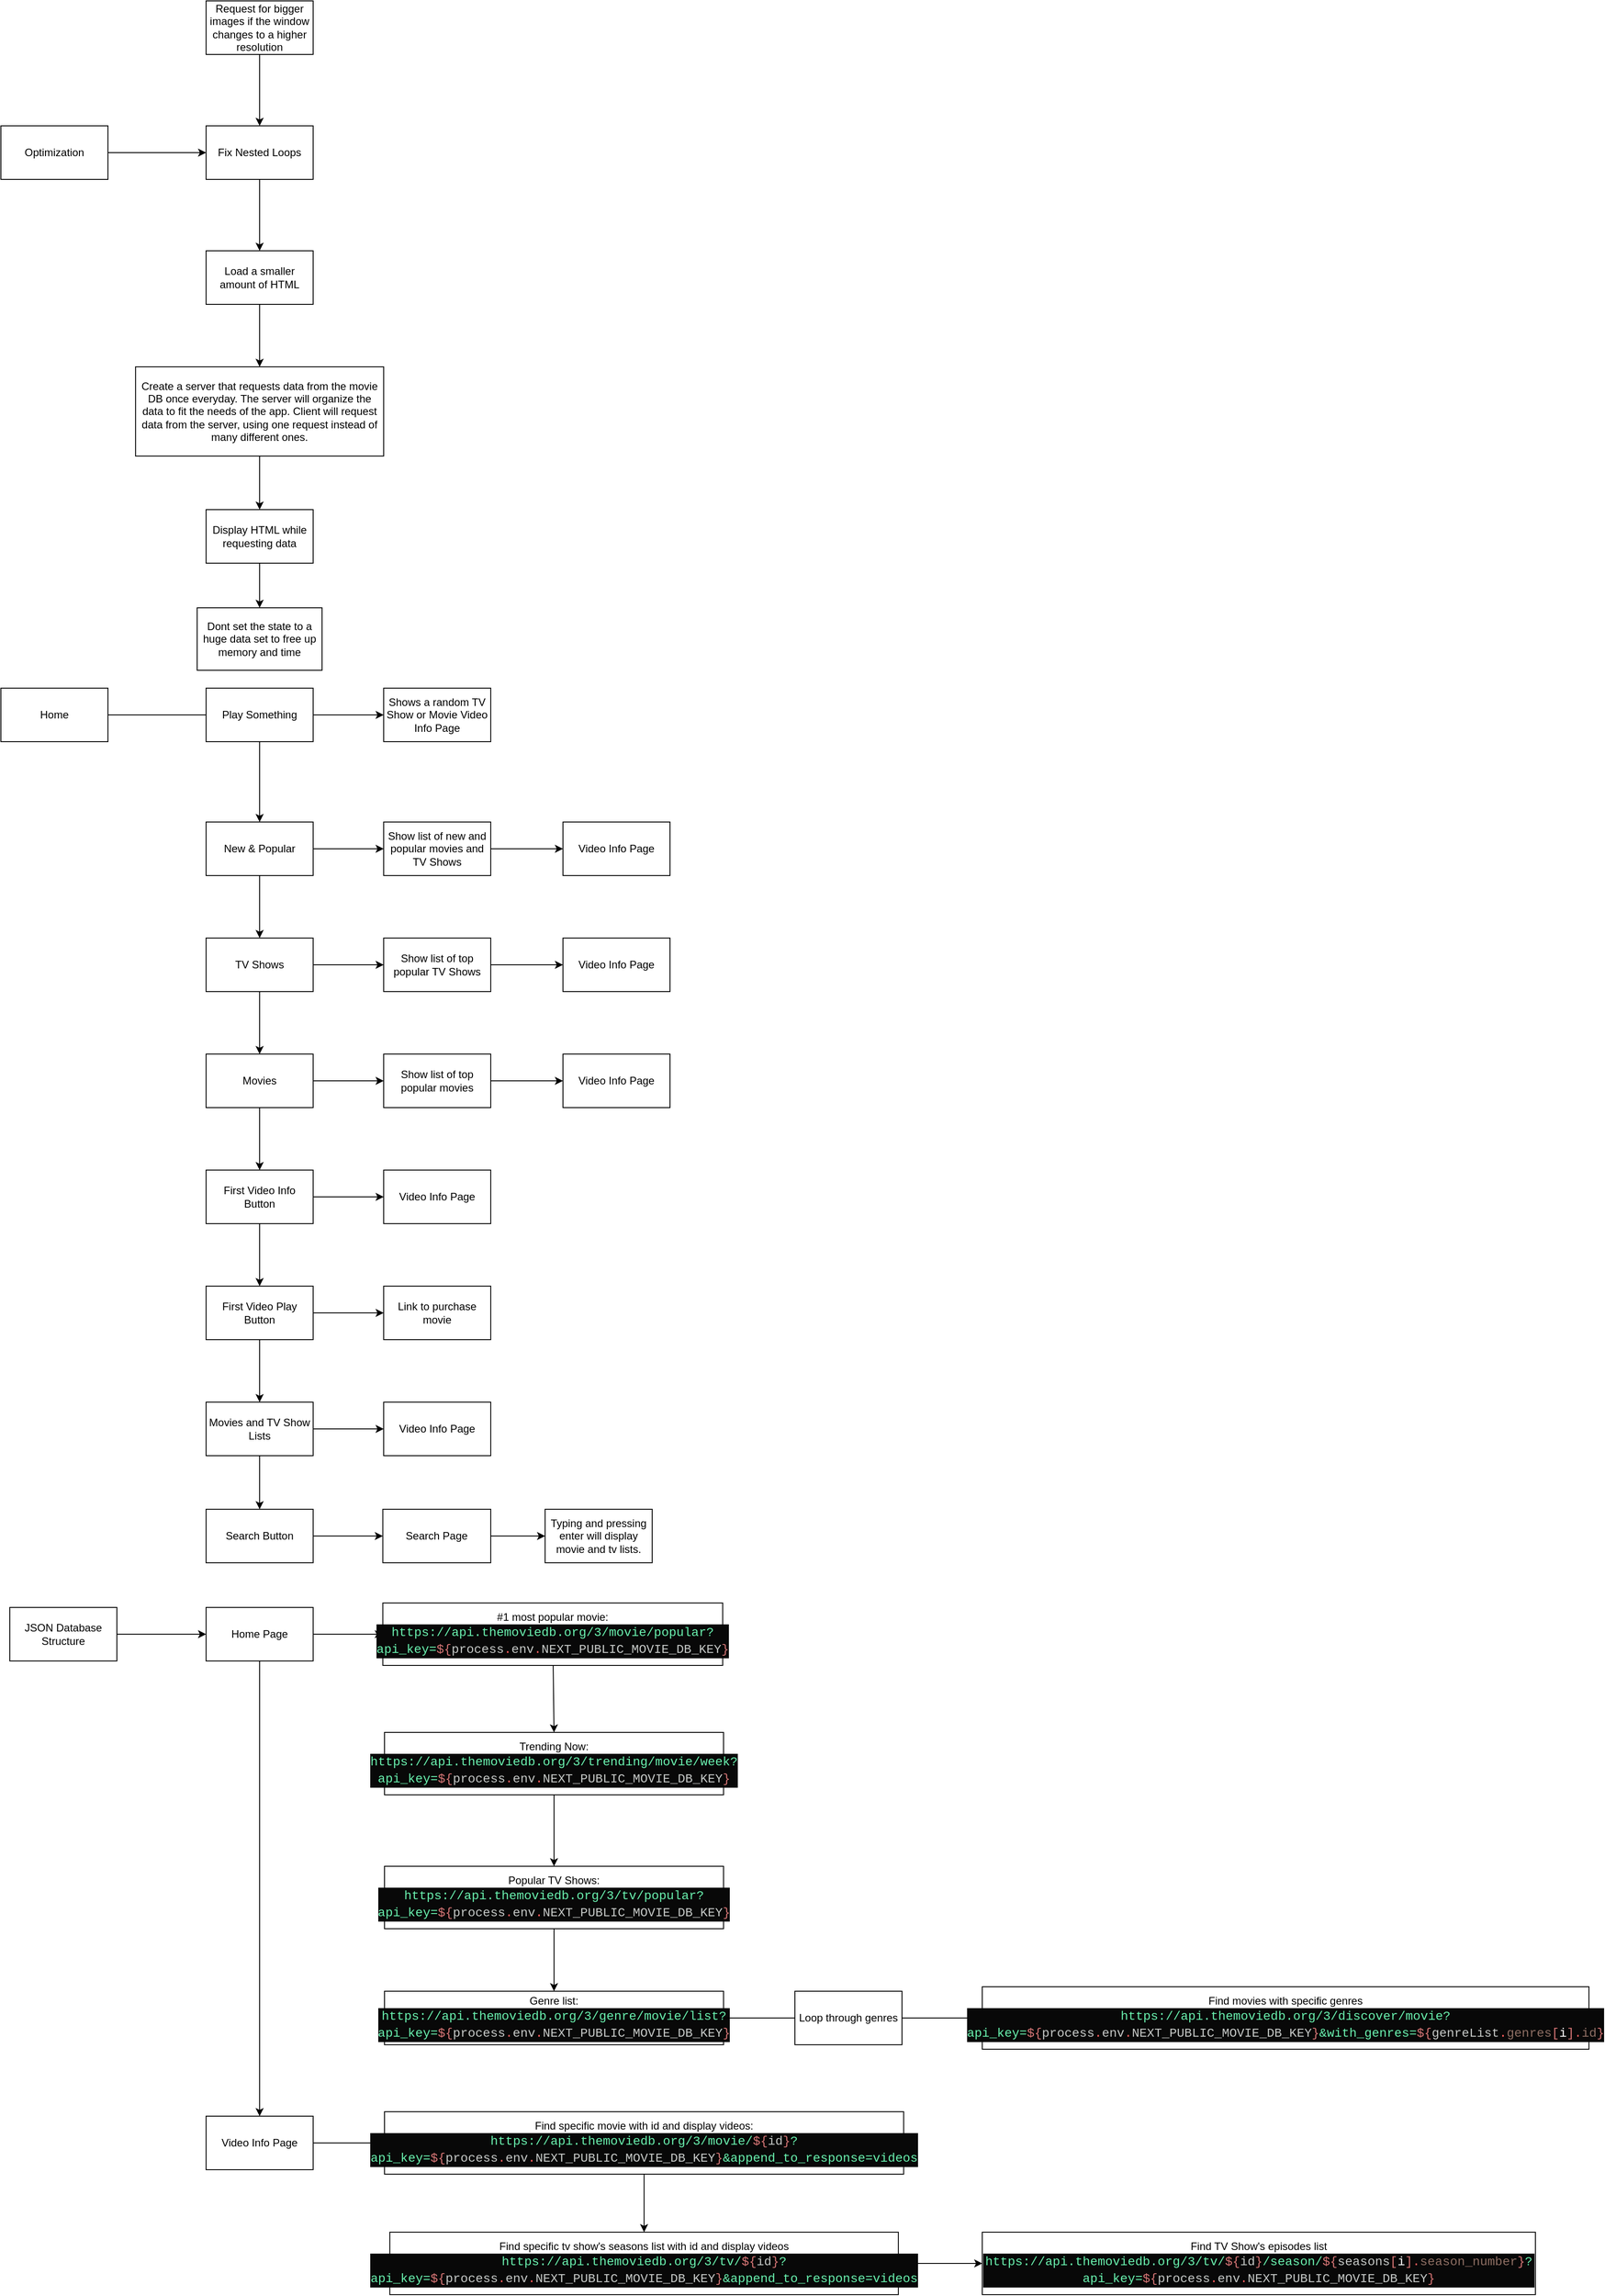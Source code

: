 <mxfile>
    <diagram id="VXB6O54aShf3tAHEvI4C" name="Page-1">
        <mxGraphModel dx="760" dy="1706" grid="1" gridSize="10" guides="1" tooltips="1" connect="1" arrows="1" fold="1" page="1" pageScale="1" pageWidth="850" pageHeight="1100" math="0" shadow="0">
            <root>
                <mxCell id="0"/>
                <mxCell id="1" parent="0"/>
                <mxCell id="6" style="edgeStyle=none;html=1;" parent="1" source="4" edge="1">
                    <mxGeometry relative="1" as="geometry">
                        <mxPoint x="280" y="120" as="targetPoint"/>
                    </mxGeometry>
                </mxCell>
                <mxCell id="4" value="Optimization" style="whiteSpace=wrap;html=1;" parent="1" vertex="1">
                    <mxGeometry x="50" y="90" width="120" height="60" as="geometry"/>
                </mxCell>
                <mxCell id="9" style="edgeStyle=none;html=1;entryX=0.5;entryY=0;entryDx=0;entryDy=0;" parent="1" source="7" target="8" edge="1">
                    <mxGeometry relative="1" as="geometry"/>
                </mxCell>
                <mxCell id="7" value="Fix Nested Loops" style="whiteSpace=wrap;html=1;" parent="1" vertex="1">
                    <mxGeometry x="280" y="90" width="120" height="60" as="geometry"/>
                </mxCell>
                <mxCell id="11" style="edgeStyle=none;html=1;entryX=0.5;entryY=0;entryDx=0;entryDy=0;" parent="1" source="8" target="10" edge="1">
                    <mxGeometry relative="1" as="geometry"/>
                </mxCell>
                <mxCell id="8" value="Load a smaller amount of HTML" style="whiteSpace=wrap;html=1;" parent="1" vertex="1">
                    <mxGeometry x="280" y="230" width="120" height="60" as="geometry"/>
                </mxCell>
                <mxCell id="13" style="edgeStyle=none;html=1;entryX=0.5;entryY=0;entryDx=0;entryDy=0;" parent="1" source="10" target="12" edge="1">
                    <mxGeometry relative="1" as="geometry"/>
                </mxCell>
                <mxCell id="10" value="Create a server that requests data from the movie DB once everyday. The server will organize the data to fit the needs of the app. Client will request data from the server, using one request instead of many different ones." style="whiteSpace=wrap;html=1;" parent="1" vertex="1">
                    <mxGeometry x="200.94" y="360" width="278.12" height="100" as="geometry"/>
                </mxCell>
                <mxCell id="56" style="edgeStyle=none;html=1;" parent="1" source="12" target="55" edge="1">
                    <mxGeometry relative="1" as="geometry"/>
                </mxCell>
                <mxCell id="12" value="Display HTML while requesting data" style="whiteSpace=wrap;html=1;" parent="1" vertex="1">
                    <mxGeometry x="280" y="520" width="120" height="60" as="geometry"/>
                </mxCell>
                <mxCell id="15" style="edgeStyle=none;html=1;" parent="1" source="14" edge="1">
                    <mxGeometry relative="1" as="geometry">
                        <mxPoint x="290" y="750" as="targetPoint"/>
                    </mxGeometry>
                </mxCell>
                <mxCell id="14" value="Home" style="whiteSpace=wrap;html=1;" parent="1" vertex="1">
                    <mxGeometry x="50" y="720" width="120" height="60" as="geometry"/>
                </mxCell>
                <mxCell id="18" style="edgeStyle=none;html=1;entryX=0.5;entryY=0;entryDx=0;entryDy=0;" parent="1" source="16" target="17" edge="1">
                    <mxGeometry relative="1" as="geometry"/>
                </mxCell>
                <mxCell id="32" style="edgeStyle=none;html=1;" parent="1" source="16" target="31" edge="1">
                    <mxGeometry relative="1" as="geometry"/>
                </mxCell>
                <mxCell id="16" value="Play Something" style="whiteSpace=wrap;html=1;" parent="1" vertex="1">
                    <mxGeometry x="280" y="720" width="120" height="60" as="geometry"/>
                </mxCell>
                <mxCell id="19" style="edgeStyle=none;html=1;" parent="1" source="17" edge="1">
                    <mxGeometry relative="1" as="geometry">
                        <mxPoint x="340" y="1000" as="targetPoint"/>
                    </mxGeometry>
                </mxCell>
                <mxCell id="34" style="edgeStyle=none;html=1;entryX=0;entryY=0.5;entryDx=0;entryDy=0;" parent="1" source="17" target="33" edge="1">
                    <mxGeometry relative="1" as="geometry">
                        <mxPoint x="470" y="900" as="targetPoint"/>
                    </mxGeometry>
                </mxCell>
                <mxCell id="17" value="New &amp;amp; Popular" style="whiteSpace=wrap;html=1;" parent="1" vertex="1">
                    <mxGeometry x="280" y="870" width="120" height="60" as="geometry"/>
                </mxCell>
                <mxCell id="22" style="edgeStyle=none;html=1;entryX=0.5;entryY=0;entryDx=0;entryDy=0;" parent="1" source="20" target="21" edge="1">
                    <mxGeometry relative="1" as="geometry"/>
                </mxCell>
                <mxCell id="36" style="edgeStyle=none;html=1;entryX=0;entryY=0.5;entryDx=0;entryDy=0;" parent="1" source="20" target="35" edge="1">
                    <mxGeometry relative="1" as="geometry"/>
                </mxCell>
                <mxCell id="20" value="TV Shows" style="whiteSpace=wrap;html=1;" parent="1" vertex="1">
                    <mxGeometry x="280" y="1000" width="120" height="60" as="geometry"/>
                </mxCell>
                <mxCell id="24" style="edgeStyle=none;html=1;entryX=0.5;entryY=0;entryDx=0;entryDy=0;" parent="1" source="21" target="23" edge="1">
                    <mxGeometry relative="1" as="geometry"/>
                </mxCell>
                <mxCell id="42" style="edgeStyle=none;html=1;entryX=0;entryY=0.5;entryDx=0;entryDy=0;" parent="1" source="21" target="41" edge="1">
                    <mxGeometry relative="1" as="geometry"/>
                </mxCell>
                <mxCell id="21" value="Movies" style="whiteSpace=wrap;html=1;" parent="1" vertex="1">
                    <mxGeometry x="280" y="1130" width="120" height="60" as="geometry"/>
                </mxCell>
                <mxCell id="26" style="edgeStyle=none;html=1;entryX=0.5;entryY=0;entryDx=0;entryDy=0;" parent="1" source="23" target="25" edge="1">
                    <mxGeometry relative="1" as="geometry"/>
                </mxCell>
                <mxCell id="46" value="" style="edgeStyle=none;html=1;" parent="1" source="23" target="45" edge="1">
                    <mxGeometry relative="1" as="geometry"/>
                </mxCell>
                <mxCell id="23" value="First Video Info Button" style="whiteSpace=wrap;html=1;" parent="1" vertex="1">
                    <mxGeometry x="280" y="1260" width="120" height="60" as="geometry"/>
                </mxCell>
                <mxCell id="28" style="edgeStyle=none;html=1;entryX=0.5;entryY=0;entryDx=0;entryDy=0;" parent="1" source="25" target="27" edge="1">
                    <mxGeometry relative="1" as="geometry"/>
                </mxCell>
                <mxCell id="48" style="edgeStyle=none;html=1;entryX=0;entryY=0.5;entryDx=0;entryDy=0;" parent="1" source="25" target="47" edge="1">
                    <mxGeometry relative="1" as="geometry"/>
                </mxCell>
                <mxCell id="25" value="First Video Play Button" style="whiteSpace=wrap;html=1;" parent="1" vertex="1">
                    <mxGeometry x="280" y="1390" width="120" height="60" as="geometry"/>
                </mxCell>
                <mxCell id="30" style="edgeStyle=none;html=1;entryX=0;entryY=0.5;entryDx=0;entryDy=0;" parent="1" source="27" target="29" edge="1">
                    <mxGeometry relative="1" as="geometry"/>
                </mxCell>
                <mxCell id="50" style="edgeStyle=none;html=1;" parent="1" source="27" target="49" edge="1">
                    <mxGeometry relative="1" as="geometry"/>
                </mxCell>
                <mxCell id="27" value="Movies and TV Show Lists" style="whiteSpace=wrap;html=1;" parent="1" vertex="1">
                    <mxGeometry x="280" y="1520" width="120" height="60" as="geometry"/>
                </mxCell>
                <mxCell id="29" value="Video Info Page" style="whiteSpace=wrap;html=1;" parent="1" vertex="1">
                    <mxGeometry x="479.06" y="1520" width="120" height="60" as="geometry"/>
                </mxCell>
                <mxCell id="31" value="Shows a random TV Show or Movie Video Info Page" style="whiteSpace=wrap;html=1;" parent="1" vertex="1">
                    <mxGeometry x="479.06" y="720" width="120" height="60" as="geometry"/>
                </mxCell>
                <mxCell id="40" style="edgeStyle=none;html=1;entryX=0;entryY=0.5;entryDx=0;entryDy=0;" parent="1" source="33" target="39" edge="1">
                    <mxGeometry relative="1" as="geometry"/>
                </mxCell>
                <mxCell id="33" value="Show list of new and popular movies and TV Shows" style="whiteSpace=wrap;html=1;" parent="1" vertex="1">
                    <mxGeometry x="479.06" y="870" width="120" height="60" as="geometry"/>
                </mxCell>
                <mxCell id="38" style="edgeStyle=none;html=1;entryX=0;entryY=0.5;entryDx=0;entryDy=0;" parent="1" source="35" target="37" edge="1">
                    <mxGeometry relative="1" as="geometry"/>
                </mxCell>
                <mxCell id="35" value="Show list of top popular TV Shows" style="whiteSpace=wrap;html=1;" parent="1" vertex="1">
                    <mxGeometry x="479.06" y="1000" width="120" height="60" as="geometry"/>
                </mxCell>
                <mxCell id="37" value="Video Info Page" style="whiteSpace=wrap;html=1;" parent="1" vertex="1">
                    <mxGeometry x="680" y="1000" width="120" height="60" as="geometry"/>
                </mxCell>
                <mxCell id="39" value="Video Info Page" style="whiteSpace=wrap;html=1;" parent="1" vertex="1">
                    <mxGeometry x="680" y="870" width="120" height="60" as="geometry"/>
                </mxCell>
                <mxCell id="44" style="edgeStyle=none;html=1;entryX=0;entryY=0.5;entryDx=0;entryDy=0;" parent="1" source="41" target="43" edge="1">
                    <mxGeometry relative="1" as="geometry"/>
                </mxCell>
                <mxCell id="41" value="&lt;span&gt;Show list of top popular movies&lt;/span&gt;" style="whiteSpace=wrap;html=1;" parent="1" vertex="1">
                    <mxGeometry x="479.06" y="1130" width="120" height="60" as="geometry"/>
                </mxCell>
                <mxCell id="43" value="Video Info Page" style="whiteSpace=wrap;html=1;" parent="1" vertex="1">
                    <mxGeometry x="680" y="1130" width="120" height="60" as="geometry"/>
                </mxCell>
                <mxCell id="45" value="Video Info Page" style="whiteSpace=wrap;html=1;" parent="1" vertex="1">
                    <mxGeometry x="479.06" y="1260" width="120" height="60" as="geometry"/>
                </mxCell>
                <mxCell id="47" value="Link to purchase movie" style="whiteSpace=wrap;html=1;" parent="1" vertex="1">
                    <mxGeometry x="479.06" y="1390" width="120" height="60" as="geometry"/>
                </mxCell>
                <mxCell id="52" style="edgeStyle=none;html=1;entryX=0;entryY=0.5;entryDx=0;entryDy=0;" parent="1" source="49" target="51" edge="1">
                    <mxGeometry relative="1" as="geometry"/>
                </mxCell>
                <mxCell id="49" value="Search Button" style="whiteSpace=wrap;html=1;" parent="1" vertex="1">
                    <mxGeometry x="280" y="1640" width="120" height="60" as="geometry"/>
                </mxCell>
                <mxCell id="53" style="edgeStyle=none;html=1;" parent="1" source="51" edge="1">
                    <mxGeometry relative="1" as="geometry">
                        <mxPoint x="660" y="1670" as="targetPoint"/>
                    </mxGeometry>
                </mxCell>
                <mxCell id="51" value="Search Page" style="whiteSpace=wrap;html=1;" parent="1" vertex="1">
                    <mxGeometry x="478.12" y="1640" width="120.94" height="60" as="geometry"/>
                </mxCell>
                <mxCell id="54" value="&lt;span&gt;Typing and pressing enter will display movie and tv lists.&lt;/span&gt;" style="whiteSpace=wrap;html=1;" parent="1" vertex="1">
                    <mxGeometry x="660" y="1640" width="120" height="60" as="geometry"/>
                </mxCell>
                <mxCell id="55" value="Dont set the state to a huge data set to free up memory and time" style="whiteSpace=wrap;html=1;" parent="1" vertex="1">
                    <mxGeometry x="270" y="630" width="140" height="70" as="geometry"/>
                </mxCell>
                <mxCell id="58" style="edgeStyle=none;html=1;entryX=0.5;entryY=0;entryDx=0;entryDy=0;" parent="1" source="57" target="7" edge="1">
                    <mxGeometry relative="1" as="geometry"/>
                </mxCell>
                <mxCell id="57" value="Request for bigger images if the window changes to a higher resolution" style="whiteSpace=wrap;html=1;" parent="1" vertex="1">
                    <mxGeometry x="280" y="-50" width="120" height="60" as="geometry"/>
                </mxCell>
                <mxCell id="60" style="edgeStyle=none;html=1;entryX=0;entryY=0.5;entryDx=0;entryDy=0;" edge="1" parent="1" source="59" target="61">
                    <mxGeometry relative="1" as="geometry">
                        <mxPoint x="260" y="1780" as="targetPoint"/>
                    </mxGeometry>
                </mxCell>
                <mxCell id="59" value="JSON Database Structure" style="whiteSpace=wrap;html=1;" vertex="1" parent="1">
                    <mxGeometry x="60" y="1750" width="120" height="60" as="geometry"/>
                </mxCell>
                <mxCell id="62" style="edgeStyle=none;html=1;entryX=0.5;entryY=0;entryDx=0;entryDy=0;" edge="1" parent="1" source="61" target="63">
                    <mxGeometry relative="1" as="geometry">
                        <mxPoint x="340" y="1880" as="targetPoint"/>
                    </mxGeometry>
                </mxCell>
                <mxCell id="65" style="edgeStyle=none;html=1;entryX=0;entryY=0.5;entryDx=0;entryDy=0;" edge="1" parent="1" source="61" target="64">
                    <mxGeometry relative="1" as="geometry"/>
                </mxCell>
                <mxCell id="61" value="Home Page" style="whiteSpace=wrap;html=1;" vertex="1" parent="1">
                    <mxGeometry x="280" y="1750" width="120" height="60" as="geometry"/>
                </mxCell>
                <mxCell id="77" style="edgeStyle=none;html=1;entryX=0;entryY=0.5;entryDx=0;entryDy=0;" edge="1" parent="1" source="63" target="76">
                    <mxGeometry relative="1" as="geometry"/>
                </mxCell>
                <mxCell id="63" value="Video Info Page" style="whiteSpace=wrap;html=1;" vertex="1" parent="1">
                    <mxGeometry x="280" y="2320" width="120" height="60" as="geometry"/>
                </mxCell>
                <mxCell id="66" style="edgeStyle=none;html=1;entryX=0.5;entryY=0;entryDx=0;entryDy=0;" edge="1" parent="1" source="64" target="67">
                    <mxGeometry relative="1" as="geometry">
                        <mxPoint x="539.06" y="1880" as="targetPoint"/>
                    </mxGeometry>
                </mxCell>
                <mxCell id="64" value="#1 most popular movie:&lt;br&gt;&lt;div style=&quot;color: rgb(248 , 248 , 242) ; background-color: rgb(8 , 8 , 8) ; font-family: &amp;#34;consolas&amp;#34; , &amp;#34;courier new&amp;#34; , monospace ; font-size: 14px ; line-height: 19px&quot;&gt;&lt;span style=&quot;color: #69f0ae&quot;&gt;https://api.themoviedb.org/3/movie/popular?api_key=&lt;/span&gt;&lt;span style=&quot;color: #d77676&quot;&gt;${&lt;/span&gt;&lt;span style=&quot;color: #c5c8c6&quot;&gt;process&lt;/span&gt;&lt;span style=&quot;color: #ff5e5e&quot;&gt;.&lt;/span&gt;&lt;span style=&quot;color: #c5c8c6&quot;&gt;env&lt;/span&gt;&lt;span style=&quot;color: #ff5e5e&quot;&gt;.&lt;/span&gt;&lt;span style=&quot;color: #c5c8c6&quot;&gt;NEXT_PUBLIC_MOVIE_DB_KEY&lt;/span&gt;&lt;span style=&quot;color: #d77676&quot;&gt;}&lt;/span&gt;&lt;/div&gt;" style="whiteSpace=wrap;html=1;" vertex="1" parent="1">
                    <mxGeometry x="478.12" y="1745" width="380.94" height="70" as="geometry"/>
                </mxCell>
                <mxCell id="69" style="edgeStyle=none;html=1;entryX=0.5;entryY=0;entryDx=0;entryDy=0;" edge="1" parent="1" source="67" target="68">
                    <mxGeometry relative="1" as="geometry"/>
                </mxCell>
                <mxCell id="67" value="Trending Now:&lt;br&gt;&lt;div style=&quot;color: rgb(248 , 248 , 242) ; background-color: rgb(8 , 8 , 8) ; font-family: &amp;#34;consolas&amp;#34; , &amp;#34;courier new&amp;#34; , monospace ; font-size: 14px ; line-height: 19px&quot;&gt;&lt;span style=&quot;color: #69f0ae&quot;&gt;https://api.themoviedb.org/3/trending/movie/week?api_key=&lt;/span&gt;&lt;span style=&quot;color: #d77676&quot;&gt;${&lt;/span&gt;&lt;span style=&quot;color: #c5c8c6&quot;&gt;process&lt;/span&gt;&lt;span style=&quot;color: #ff5e5e&quot;&gt;.&lt;/span&gt;&lt;span style=&quot;color: #c5c8c6&quot;&gt;env&lt;/span&gt;&lt;span style=&quot;color: #ff5e5e&quot;&gt;.&lt;/span&gt;&lt;span style=&quot;color: #c5c8c6&quot;&gt;NEXT_PUBLIC_MOVIE_DB_KEY&lt;/span&gt;&lt;span style=&quot;color: #d77676&quot;&gt;}&lt;/span&gt;&lt;/div&gt;" style="whiteSpace=wrap;html=1;" vertex="1" parent="1">
                    <mxGeometry x="480" y="1890" width="380" height="70" as="geometry"/>
                </mxCell>
                <mxCell id="72" style="edgeStyle=none;html=1;entryX=0.5;entryY=0;entryDx=0;entryDy=0;" edge="1" parent="1" source="68" target="70">
                    <mxGeometry relative="1" as="geometry"/>
                </mxCell>
                <mxCell id="68" value="Popular TV Shows:&lt;br&gt;&lt;div style=&quot;color: rgb(248 , 248 , 242) ; background-color: rgb(8 , 8 , 8) ; font-family: &amp;#34;consolas&amp;#34; , &amp;#34;courier new&amp;#34; , monospace ; font-size: 14px ; line-height: 19px&quot;&gt;&lt;span style=&quot;color: #69f0ae&quot;&gt;https://api.themoviedb.org/3/tv/popular?api_key=&lt;/span&gt;&lt;span style=&quot;color: #d77676&quot;&gt;${&lt;/span&gt;&lt;span style=&quot;color: #c5c8c6&quot;&gt;process&lt;/span&gt;&lt;span style=&quot;color: #ff5e5e&quot;&gt;.&lt;/span&gt;&lt;span style=&quot;color: #c5c8c6&quot;&gt;env&lt;/span&gt;&lt;span style=&quot;color: #ff5e5e&quot;&gt;.&lt;/span&gt;&lt;span style=&quot;color: #c5c8c6&quot;&gt;NEXT_PUBLIC_MOVIE_DB_KEY&lt;/span&gt;&lt;span style=&quot;color: #d77676&quot;&gt;}&lt;/span&gt;&lt;/div&gt;" style="whiteSpace=wrap;html=1;" vertex="1" parent="1">
                    <mxGeometry x="480" y="2040" width="380" height="70" as="geometry"/>
                </mxCell>
                <mxCell id="73" style="edgeStyle=none;html=1;startArrow=none;" edge="1" parent="1" source="74" target="71">
                    <mxGeometry relative="1" as="geometry"/>
                </mxCell>
                <mxCell id="70" value="Genre list:&lt;br&gt;&lt;div style=&quot;color: rgb(248 , 248 , 242) ; background-color: rgb(8 , 8 , 8) ; font-family: &amp;#34;consolas&amp;#34; , &amp;#34;courier new&amp;#34; , monospace ; font-size: 14px ; line-height: 19px&quot;&gt;&lt;span style=&quot;color: #69f0ae&quot;&gt;https://api.themoviedb.org/3/genre/movie/list?api_key=&lt;/span&gt;&lt;span style=&quot;color: #d77676&quot;&gt;${&lt;/span&gt;&lt;span style=&quot;color: #c5c8c6&quot;&gt;process&lt;/span&gt;&lt;span style=&quot;color: #ff5e5e&quot;&gt;.&lt;/span&gt;&lt;span style=&quot;color: #c5c8c6&quot;&gt;env&lt;/span&gt;&lt;span style=&quot;color: #ff5e5e&quot;&gt;.&lt;/span&gt;&lt;span style=&quot;color: #c5c8c6&quot;&gt;NEXT_PUBLIC_MOVIE_DB_KEY&lt;/span&gt;&lt;span style=&quot;color: #d77676&quot;&gt;}&lt;/span&gt;&lt;/div&gt;" style="whiteSpace=wrap;html=1;" vertex="1" parent="1">
                    <mxGeometry x="480" y="2180" width="380" height="60" as="geometry"/>
                </mxCell>
                <mxCell id="71" value="Find movies with specific genres&lt;br&gt;&lt;div style=&quot;color: rgb(248 , 248 , 242) ; background-color: rgb(8 , 8 , 8) ; font-family: &amp;#34;consolas&amp;#34; , &amp;#34;courier new&amp;#34; , monospace ; font-size: 14px ; line-height: 19px&quot;&gt;&lt;span style=&quot;color: #69f0ae&quot;&gt;https://api.themoviedb.org/3/discover/movie?api_key=&lt;/span&gt;&lt;span style=&quot;color: #d77676&quot;&gt;${&lt;/span&gt;&lt;span style=&quot;color: #c5c8c6&quot;&gt;process&lt;/span&gt;&lt;span style=&quot;color: #ff5e5e&quot;&gt;.&lt;/span&gt;&lt;span style=&quot;color: #c5c8c6&quot;&gt;env&lt;/span&gt;&lt;span style=&quot;color: #ff5e5e&quot;&gt;.&lt;/span&gt;&lt;span style=&quot;color: #c5c8c6&quot;&gt;NEXT_PUBLIC_MOVIE_DB_KEY&lt;/span&gt;&lt;span style=&quot;color: #d77676&quot;&gt;}&lt;/span&gt;&lt;span style=&quot;color: #69f0ae&quot;&gt;&amp;amp;with_genres=&lt;/span&gt;&lt;span style=&quot;color: #d77676&quot;&gt;${&lt;/span&gt;&lt;span style=&quot;color: #c5c8c6&quot;&gt;genreList&lt;/span&gt;&lt;span style=&quot;color: #ff5e5e&quot;&gt;.&lt;/span&gt;&lt;span style=&quot;color: #8d6e63&quot;&gt;genres&lt;/span&gt;&lt;span style=&quot;color: #d77676&quot;&gt;[&lt;/span&gt;&lt;span style=&quot;color: #ffffff&quot;&gt;i&lt;/span&gt;&lt;span style=&quot;color: #d77676&quot;&gt;]&lt;/span&gt;&lt;span style=&quot;color: #ff5e5e&quot;&gt;.&lt;/span&gt;&lt;span style=&quot;color: #8d6e63&quot;&gt;id&lt;/span&gt;&lt;span style=&quot;color: #d77676&quot;&gt;}&lt;/span&gt;&lt;/div&gt;" style="whiteSpace=wrap;html=1;" vertex="1" parent="1">
                    <mxGeometry x="1150" y="2175" width="680" height="70" as="geometry"/>
                </mxCell>
                <mxCell id="74" value="Loop through genres" style="whiteSpace=wrap;html=1;" vertex="1" parent="1">
                    <mxGeometry x="940" y="2180" width="120" height="60" as="geometry"/>
                </mxCell>
                <mxCell id="75" value="" style="edgeStyle=none;html=1;endArrow=none;" edge="1" parent="1" source="70" target="74">
                    <mxGeometry relative="1" as="geometry">
                        <mxPoint x="860" y="2210" as="sourcePoint"/>
                        <mxPoint x="1150" y="2210" as="targetPoint"/>
                    </mxGeometry>
                </mxCell>
                <mxCell id="79" style="edgeStyle=none;html=1;entryX=0.5;entryY=0;entryDx=0;entryDy=0;" edge="1" parent="1" source="76" target="78">
                    <mxGeometry relative="1" as="geometry"/>
                </mxCell>
                <mxCell id="76" value="Find specific movie with id and display videos:&lt;br&gt;&lt;div style=&quot;color: rgb(248 , 248 , 242) ; background-color: rgb(8 , 8 , 8) ; font-family: &amp;#34;consolas&amp;#34; , &amp;#34;courier new&amp;#34; , monospace ; font-size: 14px ; line-height: 19px&quot;&gt;&lt;span style=&quot;color: #69f0ae&quot;&gt;https://api.themoviedb.org/3/movie/&lt;/span&gt;&lt;span style=&quot;color: #d77676&quot;&gt;${&lt;/span&gt;&lt;span style=&quot;color: #c5c8c6&quot;&gt;id&lt;/span&gt;&lt;span style=&quot;color: #d77676&quot;&gt;}&lt;/span&gt;&lt;span style=&quot;color: #69f0ae&quot;&gt;?api_key=&lt;/span&gt;&lt;span style=&quot;color: #d77676&quot;&gt;${&lt;/span&gt;&lt;span style=&quot;color: #c5c8c6&quot;&gt;process&lt;/span&gt;&lt;span style=&quot;color: #ff5e5e&quot;&gt;.&lt;/span&gt;&lt;span style=&quot;color: #c5c8c6&quot;&gt;env&lt;/span&gt;&lt;span style=&quot;color: #ff5e5e&quot;&gt;.&lt;/span&gt;&lt;span style=&quot;color: #c5c8c6&quot;&gt;NEXT_PUBLIC_MOVIE_DB_KEY&lt;/span&gt;&lt;span style=&quot;color: #d77676&quot;&gt;}&lt;/span&gt;&lt;span style=&quot;color: #69f0ae&quot;&gt;&amp;amp;append_to_response=videos&lt;/span&gt;&lt;/div&gt;" style="whiteSpace=wrap;html=1;" vertex="1" parent="1">
                    <mxGeometry x="480" y="2315" width="581.88" height="70" as="geometry"/>
                </mxCell>
                <mxCell id="81" style="edgeStyle=none;html=1;" edge="1" parent="1" source="78" target="80">
                    <mxGeometry relative="1" as="geometry"/>
                </mxCell>
                <mxCell id="78" value="Find specific tv show's seasons list with id and display videos&lt;br&gt;&lt;div style=&quot;color: rgb(248 , 248 , 242) ; background-color: rgb(8 , 8 , 8) ; font-family: &amp;#34;consolas&amp;#34; , &amp;#34;courier new&amp;#34; , monospace ; font-size: 14px ; line-height: 19px&quot;&gt;&lt;span style=&quot;color: #69f0ae&quot;&gt;https://api.themoviedb.org/3/tv/&lt;/span&gt;&lt;span style=&quot;color: #d77676&quot;&gt;${&lt;/span&gt;&lt;span style=&quot;color: #c5c8c6&quot;&gt;id&lt;/span&gt;&lt;span style=&quot;color: #d77676&quot;&gt;}&lt;/span&gt;&lt;span style=&quot;color: #69f0ae&quot;&gt;?api_key=&lt;/span&gt;&lt;span style=&quot;color: #d77676&quot;&gt;${&lt;/span&gt;&lt;span style=&quot;color: #c5c8c6&quot;&gt;process&lt;/span&gt;&lt;span style=&quot;color: #ff5e5e&quot;&gt;.&lt;/span&gt;&lt;span style=&quot;color: #c5c8c6&quot;&gt;env&lt;/span&gt;&lt;span style=&quot;color: #ff5e5e&quot;&gt;.&lt;/span&gt;&lt;span style=&quot;color: #c5c8c6&quot;&gt;NEXT_PUBLIC_MOVIE_DB_KEY&lt;/span&gt;&lt;span style=&quot;color: #d77676&quot;&gt;}&lt;/span&gt;&lt;span style=&quot;color: #69f0ae&quot;&gt;&amp;amp;append_to_response=videos&lt;/span&gt;&lt;/div&gt;" style="whiteSpace=wrap;html=1;" vertex="1" parent="1">
                    <mxGeometry x="485.94" y="2450" width="570" height="70" as="geometry"/>
                </mxCell>
                <mxCell id="80" value="Find TV Show's episodes list&lt;br&gt;&lt;div style=&quot;color: rgb(248 , 248 , 242) ; background-color: rgb(8 , 8 , 8) ; font-family: &amp;#34;consolas&amp;#34; , &amp;#34;courier new&amp;#34; , monospace ; font-size: 14px ; line-height: 19px&quot;&gt;&lt;span style=&quot;color: #69f0ae&quot;&gt;https://api.themoviedb.org/3/tv/&lt;/span&gt;&lt;span style=&quot;color: #d77676&quot;&gt;${&lt;/span&gt;&lt;span style=&quot;color: #c5c8c6&quot;&gt;id&lt;/span&gt;&lt;span style=&quot;color: #d77676&quot;&gt;}&lt;/span&gt;&lt;span style=&quot;color: #69f0ae&quot;&gt;/season/&lt;/span&gt;&lt;span style=&quot;color: #d77676&quot;&gt;${&lt;/span&gt;&lt;span style=&quot;color: #c5c8c6&quot;&gt;seasons&lt;/span&gt;&lt;span style=&quot;color: #d77676&quot;&gt;[&lt;/span&gt;&lt;span style=&quot;color: #ffffff&quot;&gt;i&lt;/span&gt;&lt;span style=&quot;color: #d77676&quot;&gt;]&lt;/span&gt;&lt;span style=&quot;color: #ff5e5e&quot;&gt;.&lt;/span&gt;&lt;span style=&quot;color: #8d6e63&quot;&gt;season_number&lt;/span&gt;&lt;span style=&quot;color: #d77676&quot;&gt;}&lt;/span&gt;&lt;span style=&quot;color: #69f0ae&quot;&gt;?api_key=&lt;/span&gt;&lt;span style=&quot;color: #d77676&quot;&gt;${&lt;/span&gt;&lt;span style=&quot;color: #c5c8c6&quot;&gt;process&lt;/span&gt;&lt;span style=&quot;color: #ff5e5e&quot;&gt;.&lt;/span&gt;&lt;span style=&quot;color: #c5c8c6&quot;&gt;env&lt;/span&gt;&lt;span style=&quot;color: #ff5e5e&quot;&gt;.&lt;/span&gt;&lt;span style=&quot;color: #c5c8c6&quot;&gt;NEXT_PUBLIC_MOVIE_DB_KEY&lt;/span&gt;&lt;span style=&quot;color: #d77676&quot;&gt;}&lt;/span&gt;&lt;/div&gt;" style="whiteSpace=wrap;html=1;" vertex="1" parent="1">
                    <mxGeometry x="1150" y="2450" width="620" height="70" as="geometry"/>
                </mxCell>
            </root>
        </mxGraphModel>
    </diagram>
</mxfile>